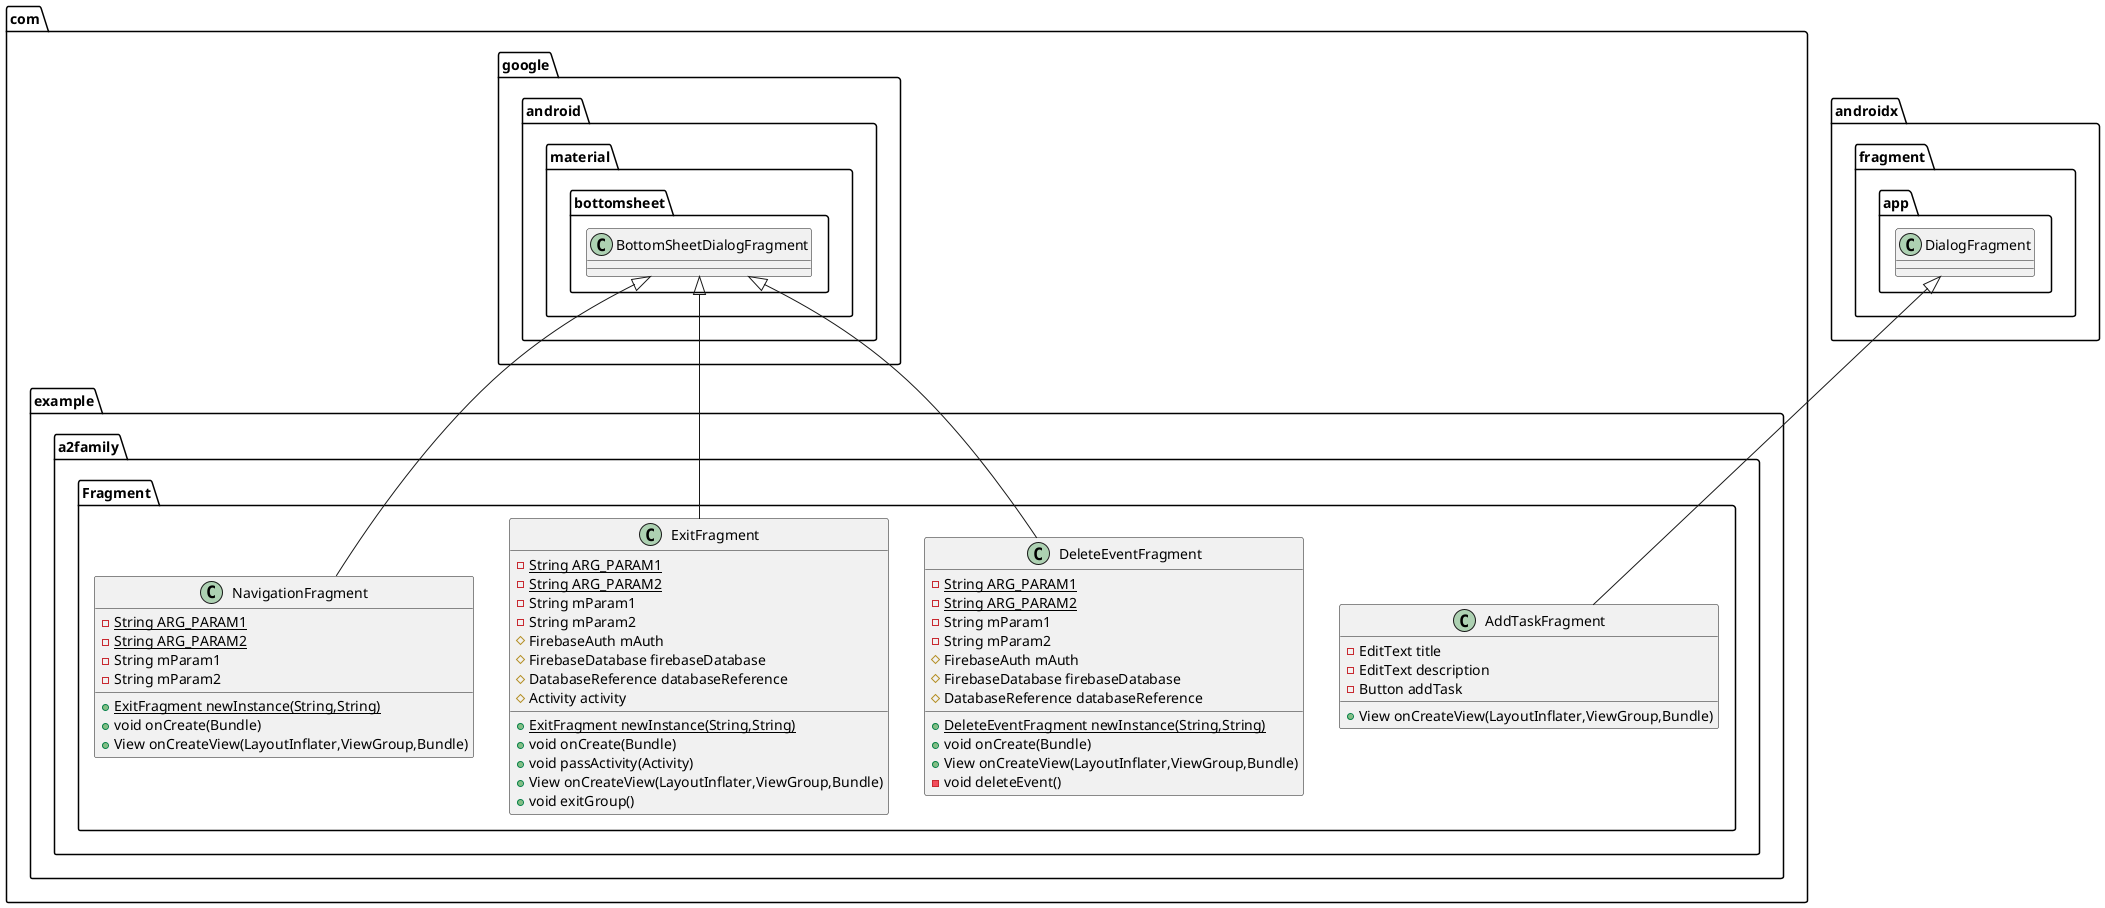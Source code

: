 @startuml
class com.example.a2family.Fragment.DeleteEventFragment {
- {static} String ARG_PARAM1
- {static} String ARG_PARAM2
- String mParam1
- String mParam2
# FirebaseAuth mAuth
# FirebaseDatabase firebaseDatabase
# DatabaseReference databaseReference
+ {static} DeleteEventFragment newInstance(String,String)
+ void onCreate(Bundle)
+ View onCreateView(LayoutInflater,ViewGroup,Bundle)
- void deleteEvent()
}
class com.example.a2family.Fragment.ExitFragment {
- {static} String ARG_PARAM1
- {static} String ARG_PARAM2
- String mParam1
- String mParam2
# FirebaseAuth mAuth
# FirebaseDatabase firebaseDatabase
# DatabaseReference databaseReference
# Activity activity
+ {static} ExitFragment newInstance(String,String)
+ void onCreate(Bundle)
+ void passActivity(Activity)
+ View onCreateView(LayoutInflater,ViewGroup,Bundle)
+ void exitGroup()
}
class com.example.a2family.Fragment.NavigationFragment {
- {static} String ARG_PARAM1
- {static} String ARG_PARAM2
- String mParam1
- String mParam2
+ {static} ExitFragment newInstance(String,String)
+ void onCreate(Bundle)
+ View onCreateView(LayoutInflater,ViewGroup,Bundle)
}
class com.example.a2family.Fragment.AddTaskFragment {
- EditText title
- EditText description
- Button addTask
+ View onCreateView(LayoutInflater,ViewGroup,Bundle)
}


com.google.android.material.bottomsheet.BottomSheetDialogFragment <|-- com.example.a2family.Fragment.DeleteEventFragment
com.google.android.material.bottomsheet.BottomSheetDialogFragment <|-- com.example.a2family.Fragment.ExitFragment
com.google.android.material.bottomsheet.BottomSheetDialogFragment <|-- com.example.a2family.Fragment.NavigationFragment
androidx.fragment.app.DialogFragment <|-- com.example.a2family.Fragment.AddTaskFragment
@enduml